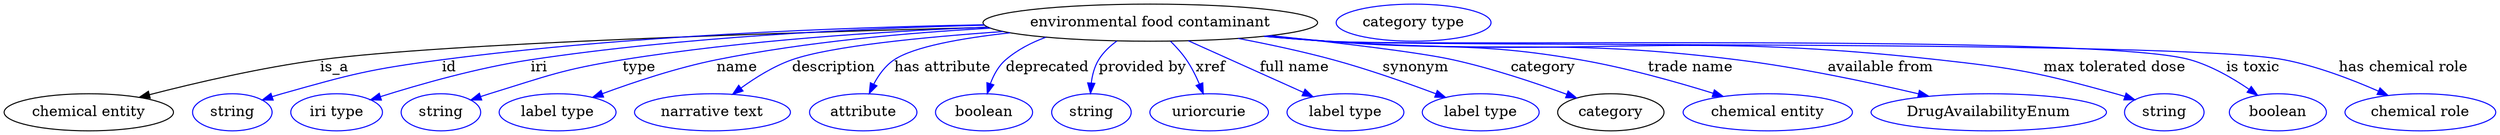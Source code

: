digraph {
	graph [bb="0,0,2408.7,123"];
	node [label="\N"];
	"environmental food contaminant"	[height=0.5,
		label="environmental food contaminant",
		pos="1106.9,105",
		width=4.4954];
	"chemical entity"	[height=0.5,
		pos="81.893,18",
		width=2.2748];
	"environmental food contaminant" -> "chemical entity"	[label=is_a,
		lp="318.89,61.5",
		pos="e,130.6,32.54 950.17,100.45 752.87,95.415 425.17,84.981 304.89,69 248.4,61.494 185.1,46.67 140.41,35.104"];
	id	[color=blue,
		height=0.5,
		label=string,
		pos="219.89,18",
		width=1.0652];
	"environmental food contaminant" -> id	[color=blue,
		label=id,
		lp="429.89,61.5",
		pos="e,248.89,29.954 945.93,102.95 806.9,100.34 600.91,92.355 422.89,69 353.06,59.838 335.68,55.131 267.89,36 264.79,35.124 261.59,34.151 \
258.39,33.129",
		style=solid];
	iri	[color=blue,
		height=0.5,
		label="iri type",
		pos="320.89,18",
		width=1.2277];
	"environmental food contaminant" -> iri	[color=blue,
		label=iri,
		lp="516.89,61.5",
		pos="e,353.71,30.089 946.48,102.56 825.6,99.55 656.07,91.238 508.89,69 458.01,61.311 401.09,45.06 363.35,33.164",
		style=solid];
	type	[color=blue,
		height=0.5,
		label=string,
		pos="421.89,18",
		width=1.0652];
	"environmental food contaminant" -> type	[color=blue,
		label=type,
		lp="612.89,61.5",
		pos="e,450.83,29.953 949.8,100.67 848.52,96.695 714.29,87.996 596.89,69 538.9,59.616 525.02,53.344 468.89,36 466.13,35.147 463.3,34.229 \
460.45,33.277",
		style=solid];
	name	[color=blue,
		height=0.5,
		label="label type",
		pos="534.89,18",
		width=1.5707];
	"environmental food contaminant" -> name	[color=blue,
		label=name,
		lp="707.89,61.5",
		pos="e,568.61,32.538 951.96,99.649 872.4,95.253 774.29,86.477 687.89,69 649.95,61.325 608.28,47.319 578.02,36.078",
		style=solid];
	description	[color=blue,
		height=0.5,
		label="narrative text",
		pos="684.89,18",
		width=2.0943];
	"environmental food contaminant" -> description	[color=blue,
		label=description,
		lp="801.39,61.5",
		pos="e,704.11,35.448 964.37,96.426 886.18,90.924 797.8,82.113 760.89,69 743.39,62.782 725.93,51.727 712.17,41.59",
		style=solid];
	"has attribute"	[color=blue,
		height=0.5,
		label=attribute,
		pos="829.89,18",
		width=1.4443];
	"environmental food contaminant" -> "has attribute"	[color=blue,
		label="has attribute",
		lp="905.89,61.5",
		pos="e,835.38,36.146 970.59,95.255 923.6,90.048 877.96,81.843 858.89,69 850.46,63.319 844.16,54.3 839.62,45.476",
		style=solid];
	deprecated	[color=blue,
		height=0.5,
		label=boolean,
		pos="946.89,18",
		width=1.2999];
	"environmental food contaminant" -> deprecated	[color=blue,
		label=deprecated,
		lp="1007.4,61.5",
		pos="e,949.64,36.148 1005.2,90.857 991.24,85.699 977.93,78.638 966.89,69 960.01,62.99 955.46,54.28 952.48,45.808",
		style=solid];
	"provided by"	[color=blue,
		height=0.5,
		label=string,
		pos="1049.9,18",
		width=1.0652];
	"environmental food contaminant" -> "provided by"	[color=blue,
		label="provided by",
		lp="1099.4,61.5",
		pos="e,1049,36.352 1074.5,87.179 1067.7,82.204 1061.3,76.138 1056.9,69 1052.8,62.32 1050.7,54.21 1049.7,46.482",
		style=solid];
	xref	[color=blue,
		height=0.5,
		label=uriorcurie,
		pos="1163.9,18",
		width=1.5887];
	"environmental food contaminant" -> xref	[color=blue,
		label=xref,
		lp="1165.4,61.5",
		pos="e,1158.2,36.019 1126.4,86.988 1131.9,81.604 1137.5,75.383 1141.9,69 1146.8,61.845 1151,53.425 1154.4,45.556",
		style=solid];
	"full name"	[color=blue,
		height=0.5,
		label="label type",
		pos="1295.9,18",
		width=1.5707];
	"environmental food contaminant" -> "full name"	[color=blue,
		label="full name",
		lp="1246.4,61.5",
		pos="e,1264.4,33.152 1143.8,87.409 1175.8,73.03 1222,52.253 1255,37.374",
		style=solid];
	synonym	[color=blue,
		height=0.5,
		label="label type",
		pos="1426.9,18",
		width=1.5707];
	"environmental food contaminant" -> synonym	[color=blue,
		label=synonym,
		lp="1363.9,61.5",
		pos="e,1392.9,32.398 1192.1,89.675 1221.4,84.082 1254.3,77.063 1283.9,69 1317.8,59.761 1355.3,46.53 1383.4,35.999",
		style=solid];
	category	[height=0.5,
		pos="1552.9,18",
		width=1.4263];
	"environmental food contaminant" -> category	[color=blue,
		label=category,
		lp="1487.4,61.5",
		pos="e,1520,31.845 1223.3,92.453 1290,85.37 1366.9,76.292 1399.9,69 1438.1,60.571 1480.2,46.428 1510.6,35.33",
		style=solid];
	"trade name"	[color=blue,
		height=0.5,
		label="chemical entity",
		pos="1703.9,18",
		width=2.2748];
	"environmental food contaminant" -> "trade name"	[color=blue,
		label="trade name",
		lp="1629.9,61.5",
		pos="e,1660.9,33.444 1221.4,92.208 1240.2,90.382 1259.6,88.58 1277.9,87 1386.7,77.599 1415.3,87.626 1522.9,69 1566.8,61.4 1615.4,47.667 \
1651.2,36.514",
		style=solid];
	"available from"	[color=blue,
		height=0.5,
		label=DrugAvailabilityEnum,
		pos="1917.9,18",
		width=3.1594];
	"environmental food contaminant" -> "available from"	[color=blue,
		label="available from",
		lp="1814.4,61.5",
		pos="e,1859.9,33.621 1219,91.981 1238.6,90.129 1258.8,88.377 1277.9,87 1454.1,74.259 1499.6,90.866 1674.9,69 1734.7,61.542 1801.7,47.309 \
1850.1,35.93",
		style=solid];
	"max tolerated dose"	[color=blue,
		height=0.5,
		label=string,
		pos="2087.9,18",
		width=1.0652];
	"environmental food contaminant" -> "max tolerated dose"	[color=blue,
		label="max tolerated dose",
		lp="2039.9,61.5",
		pos="e,2059.3,30.15 1217.6,91.869 1237.7,89.994 1258.4,88.264 1277.9,87 1540.6,69.969 1608.3,98.033 1869.9,69 1946.8,60.463 1966.3,56.56 \
2040.9,36 2043.8,35.196 2046.8,34.296 2049.8,33.34",
		style=solid];
	"is toxic"	[color=blue,
		height=0.5,
		label=boolean,
		pos="2197.9,18",
		width=1.2999];
	"environmental food contaminant" -> "is toxic"	[color=blue,
		label="is toxic",
		lp="2173.9,61.5",
		pos="e,2178.3,34.493 1217.2,91.769 1237.4,89.892 1258.2,88.187 1277.9,87 1370.5,81.406 2023.6,94.346 2112.9,69 2133.5,63.161 2154.2,51.121 \
2170,40.319",
		style=solid];
	"has chemical role"	[color=blue,
		height=0.5,
		label="chemical role",
		pos="2335.9,18",
		width=2.022];
	"environmental food contaminant" -> "has chemical role"	[color=blue,
		label="has chemical role",
		lp="2319.4,61.5",
		pos="e,2304.8,34.274 1216.7,91.777 1237,89.887 1258.1,88.175 1277.9,87 1380.6,80.905 2102.9,88.512 2203.9,69 2235.7,62.861 2269.8,49.741 \
2295.4,38.481",
		style=solid];
	"named thing_category"	[color=blue,
		height=0.5,
		label="category type",
		pos="1361.9,105",
		width=2.0762];
}
